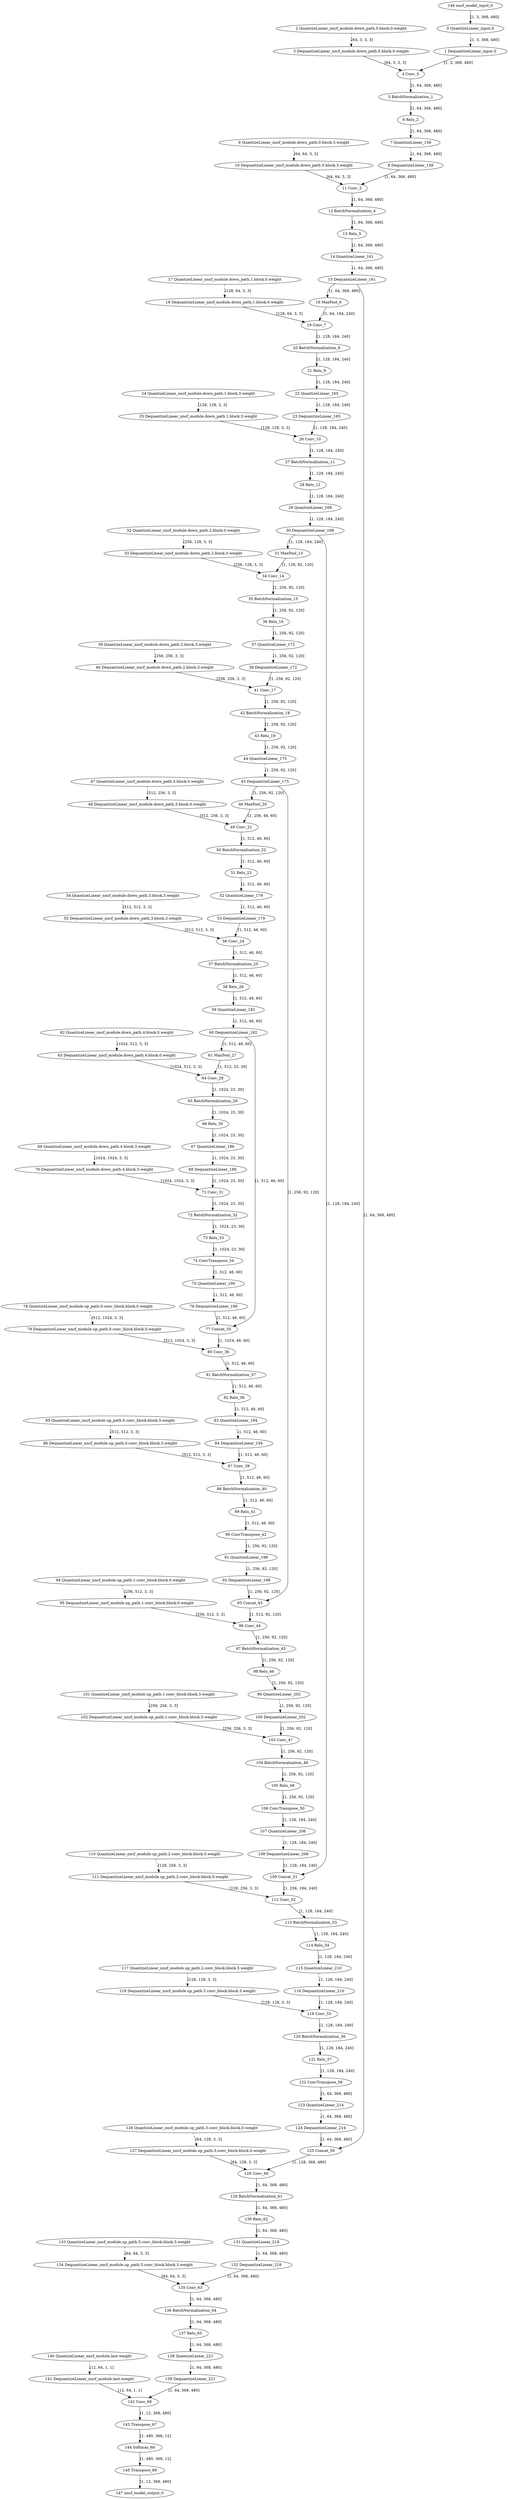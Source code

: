 strict digraph  {
"0 QuantizeLinear_input.0" [id=0, type=QuantizeLinear];
"1 DequantizeLinear_input.0" [id=1, type=DequantizeLinear];
"2 QuantizeLinear_nncf_module.down_path.0.block.0.weight" [id=2, type=QuantizeLinear];
"3 DequantizeLinear_nncf_module.down_path.0.block.0.weight" [id=3, type=DequantizeLinear];
"4 Conv_0" [id=4, type=Conv];
"5 BatchNormalization_1" [id=5, type=BatchNormalization];
"6 Relu_2" [id=6, type=Relu];
"7 QuantizeLinear_158" [id=7, type=QuantizeLinear];
"8 DequantizeLinear_158" [id=8, type=DequantizeLinear];
"9 QuantizeLinear_nncf_module.down_path.0.block.3.weight" [id=9, type=QuantizeLinear];
"10 DequantizeLinear_nncf_module.down_path.0.block.3.weight" [id=10, type=DequantizeLinear];
"11 Conv_3" [id=11, type=Conv];
"12 BatchNormalization_4" [id=12, type=BatchNormalization];
"13 Relu_5" [id=13, type=Relu];
"14 QuantizeLinear_161" [id=14, type=QuantizeLinear];
"15 DequantizeLinear_161" [id=15, type=DequantizeLinear];
"16 MaxPool_6" [id=16, type=MaxPool];
"17 QuantizeLinear_nncf_module.down_path.1.block.0.weight" [id=17, type=QuantizeLinear];
"18 DequantizeLinear_nncf_module.down_path.1.block.0.weight" [id=18, type=DequantizeLinear];
"19 Conv_7" [id=19, type=Conv];
"20 BatchNormalization_8" [id=20, type=BatchNormalization];
"21 Relu_9" [id=21, type=Relu];
"22 QuantizeLinear_165" [id=22, type=QuantizeLinear];
"23 DequantizeLinear_165" [id=23, type=DequantizeLinear];
"24 QuantizeLinear_nncf_module.down_path.1.block.3.weight" [id=24, type=QuantizeLinear];
"25 DequantizeLinear_nncf_module.down_path.1.block.3.weight" [id=25, type=DequantizeLinear];
"26 Conv_10" [id=26, type=Conv];
"27 BatchNormalization_11" [id=27, type=BatchNormalization];
"28 Relu_12" [id=28, type=Relu];
"29 QuantizeLinear_168" [id=29, type=QuantizeLinear];
"30 DequantizeLinear_168" [id=30, type=DequantizeLinear];
"31 MaxPool_13" [id=31, type=MaxPool];
"32 QuantizeLinear_nncf_module.down_path.2.block.0.weight" [id=32, type=QuantizeLinear];
"33 DequantizeLinear_nncf_module.down_path.2.block.0.weight" [id=33, type=DequantizeLinear];
"34 Conv_14" [id=34, type=Conv];
"35 BatchNormalization_15" [id=35, type=BatchNormalization];
"36 Relu_16" [id=36, type=Relu];
"37 QuantizeLinear_172" [id=37, type=QuantizeLinear];
"38 DequantizeLinear_172" [id=38, type=DequantizeLinear];
"39 QuantizeLinear_nncf_module.down_path.2.block.3.weight" [id=39, type=QuantizeLinear];
"40 DequantizeLinear_nncf_module.down_path.2.block.3.weight" [id=40, type=DequantizeLinear];
"41 Conv_17" [id=41, type=Conv];
"42 BatchNormalization_18" [id=42, type=BatchNormalization];
"43 Relu_19" [id=43, type=Relu];
"44 QuantizeLinear_175" [id=44, type=QuantizeLinear];
"45 DequantizeLinear_175" [id=45, type=DequantizeLinear];
"46 MaxPool_20" [id=46, type=MaxPool];
"47 QuantizeLinear_nncf_module.down_path.3.block.0.weight" [id=47, type=QuantizeLinear];
"48 DequantizeLinear_nncf_module.down_path.3.block.0.weight" [id=48, type=DequantizeLinear];
"49 Conv_21" [id=49, type=Conv];
"50 BatchNormalization_22" [id=50, type=BatchNormalization];
"51 Relu_23" [id=51, type=Relu];
"52 QuantizeLinear_179" [id=52, type=QuantizeLinear];
"53 DequantizeLinear_179" [id=53, type=DequantizeLinear];
"54 QuantizeLinear_nncf_module.down_path.3.block.3.weight" [id=54, type=QuantizeLinear];
"55 DequantizeLinear_nncf_module.down_path.3.block.3.weight" [id=55, type=DequantizeLinear];
"56 Conv_24" [id=56, type=Conv];
"57 BatchNormalization_25" [id=57, type=BatchNormalization];
"58 Relu_26" [id=58, type=Relu];
"59 QuantizeLinear_182" [id=59, type=QuantizeLinear];
"60 DequantizeLinear_182" [id=60, type=DequantizeLinear];
"61 MaxPool_27" [id=61, type=MaxPool];
"62 QuantizeLinear_nncf_module.down_path.4.block.0.weight" [id=62, type=QuantizeLinear];
"63 DequantizeLinear_nncf_module.down_path.4.block.0.weight" [id=63, type=DequantizeLinear];
"64 Conv_28" [id=64, type=Conv];
"65 BatchNormalization_29" [id=65, type=BatchNormalization];
"66 Relu_30" [id=66, type=Relu];
"67 QuantizeLinear_186" [id=67, type=QuantizeLinear];
"68 DequantizeLinear_186" [id=68, type=DequantizeLinear];
"69 QuantizeLinear_nncf_module.down_path.4.block.3.weight" [id=69, type=QuantizeLinear];
"70 DequantizeLinear_nncf_module.down_path.4.block.3.weight" [id=70, type=DequantizeLinear];
"71 Conv_31" [id=71, type=Conv];
"72 BatchNormalization_32" [id=72, type=BatchNormalization];
"73 Relu_33" [id=73, type=Relu];
"74 ConvTranspose_34" [id=74, type=ConvTranspose];
"75 QuantizeLinear_190" [id=75, type=QuantizeLinear];
"76 DequantizeLinear_190" [id=76, type=DequantizeLinear];
"77 Concat_35" [id=77, type=Concat];
"78 QuantizeLinear_nncf_module.up_path.0.conv_block.block.0.weight" [id=78, type=QuantizeLinear];
"79 DequantizeLinear_nncf_module.up_path.0.conv_block.block.0.weight" [id=79, type=DequantizeLinear];
"80 Conv_36" [id=80, type=Conv];
"81 BatchNormalization_37" [id=81, type=BatchNormalization];
"82 Relu_38" [id=82, type=Relu];
"83 QuantizeLinear_194" [id=83, type=QuantizeLinear];
"84 DequantizeLinear_194" [id=84, type=DequantizeLinear];
"85 QuantizeLinear_nncf_module.up_path.0.conv_block.block.3.weight" [id=85, type=QuantizeLinear];
"86 DequantizeLinear_nncf_module.up_path.0.conv_block.block.3.weight" [id=86, type=DequantizeLinear];
"87 Conv_39" [id=87, type=Conv];
"88 BatchNormalization_40" [id=88, type=BatchNormalization];
"89 Relu_41" [id=89, type=Relu];
"90 ConvTranspose_42" [id=90, type=ConvTranspose];
"91 QuantizeLinear_198" [id=91, type=QuantizeLinear];
"92 DequantizeLinear_198" [id=92, type=DequantizeLinear];
"93 Concat_43" [id=93, type=Concat];
"94 QuantizeLinear_nncf_module.up_path.1.conv_block.block.0.weight" [id=94, type=QuantizeLinear];
"95 DequantizeLinear_nncf_module.up_path.1.conv_block.block.0.weight" [id=95, type=DequantizeLinear];
"96 Conv_44" [id=96, type=Conv];
"97 BatchNormalization_45" [id=97, type=BatchNormalization];
"98 Relu_46" [id=98, type=Relu];
"99 QuantizeLinear_202" [id=99, type=QuantizeLinear];
"100 DequantizeLinear_202" [id=100, type=DequantizeLinear];
"101 QuantizeLinear_nncf_module.up_path.1.conv_block.block.3.weight" [id=101, type=QuantizeLinear];
"102 DequantizeLinear_nncf_module.up_path.1.conv_block.block.3.weight" [id=102, type=DequantizeLinear];
"103 Conv_47" [id=103, type=Conv];
"104 BatchNormalization_48" [id=104, type=BatchNormalization];
"105 Relu_49" [id=105, type=Relu];
"106 ConvTranspose_50" [id=106, type=ConvTranspose];
"107 QuantizeLinear_206" [id=107, type=QuantizeLinear];
"108 DequantizeLinear_206" [id=108, type=DequantizeLinear];
"109 Concat_51" [id=109, type=Concat];
"110 QuantizeLinear_nncf_module.up_path.2.conv_block.block.0.weight" [id=110, type=QuantizeLinear];
"111 DequantizeLinear_nncf_module.up_path.2.conv_block.block.0.weight" [id=111, type=DequantizeLinear];
"112 Conv_52" [id=112, type=Conv];
"113 BatchNormalization_53" [id=113, type=BatchNormalization];
"114 Relu_54" [id=114, type=Relu];
"115 QuantizeLinear_210" [id=115, type=QuantizeLinear];
"116 DequantizeLinear_210" [id=116, type=DequantizeLinear];
"117 QuantizeLinear_nncf_module.up_path.2.conv_block.block.3.weight" [id=117, type=QuantizeLinear];
"118 DequantizeLinear_nncf_module.up_path.2.conv_block.block.3.weight" [id=118, type=DequantizeLinear];
"119 Conv_55" [id=119, type=Conv];
"120 BatchNormalization_56" [id=120, type=BatchNormalization];
"121 Relu_57" [id=121, type=Relu];
"122 ConvTranspose_58" [id=122, type=ConvTranspose];
"123 QuantizeLinear_214" [id=123, type=QuantizeLinear];
"124 DequantizeLinear_214" [id=124, type=DequantizeLinear];
"125 Concat_59" [id=125, type=Concat];
"126 QuantizeLinear_nncf_module.up_path.3.conv_block.block.0.weight" [id=126, type=QuantizeLinear];
"127 DequantizeLinear_nncf_module.up_path.3.conv_block.block.0.weight" [id=127, type=DequantizeLinear];
"128 Conv_60" [id=128, type=Conv];
"129 BatchNormalization_61" [id=129, type=BatchNormalization];
"130 Relu_62" [id=130, type=Relu];
"131 QuantizeLinear_218" [id=131, type=QuantizeLinear];
"132 DequantizeLinear_218" [id=132, type=DequantizeLinear];
"133 QuantizeLinear_nncf_module.up_path.3.conv_block.block.3.weight" [id=133, type=QuantizeLinear];
"134 DequantizeLinear_nncf_module.up_path.3.conv_block.block.3.weight" [id=134, type=DequantizeLinear];
"135 Conv_63" [id=135, type=Conv];
"136 BatchNormalization_64" [id=136, type=BatchNormalization];
"137 Relu_65" [id=137, type=Relu];
"138 QuantizeLinear_221" [id=138, type=QuantizeLinear];
"139 DequantizeLinear_221" [id=139, type=DequantizeLinear];
"140 QuantizeLinear_nncf_module.last.weight" [id=140, type=QuantizeLinear];
"141 DequantizeLinear_nncf_module.last.weight" [id=141, type=DequantizeLinear];
"142 Conv_66" [id=142, type=Conv];
"143 Transpose_67" [id=143, type=Transpose];
"144 Softmax_68" [id=144, type=Softmax];
"145 Transpose_69" [id=145, type=Transpose];
"146 nncf_model_input_0" [id=146, type=nncf_model_input];
"147 nncf_model_output_0" [id=147, type=nncf_model_output];
"0 QuantizeLinear_input.0" -> "1 DequantizeLinear_input.0"  [label="[1, 3, 368, 480]", style=dashed];
"1 DequantizeLinear_input.0" -> "4 Conv_0"  [label="[1, 3, 368, 480]", style=solid];
"2 QuantizeLinear_nncf_module.down_path.0.block.0.weight" -> "3 DequantizeLinear_nncf_module.down_path.0.block.0.weight"  [label="[64, 3, 3, 3]", style=dashed];
"3 DequantizeLinear_nncf_module.down_path.0.block.0.weight" -> "4 Conv_0"  [label="[64, 3, 3, 3]", style=solid];
"4 Conv_0" -> "5 BatchNormalization_1"  [label="[1, 64, 368, 480]", style=solid];
"5 BatchNormalization_1" -> "6 Relu_2"  [label="[1, 64, 368, 480]", style=solid];
"6 Relu_2" -> "7 QuantizeLinear_158"  [label="[1, 64, 368, 480]", style=solid];
"7 QuantizeLinear_158" -> "8 DequantizeLinear_158"  [label="[1, 64, 368, 480]", style=dashed];
"8 DequantizeLinear_158" -> "11 Conv_3"  [label="[1, 64, 368, 480]", style=solid];
"9 QuantizeLinear_nncf_module.down_path.0.block.3.weight" -> "10 DequantizeLinear_nncf_module.down_path.0.block.3.weight"  [label="[64, 64, 3, 3]", style=dashed];
"10 DequantizeLinear_nncf_module.down_path.0.block.3.weight" -> "11 Conv_3"  [label="[64, 64, 3, 3]", style=solid];
"11 Conv_3" -> "12 BatchNormalization_4"  [label="[1, 64, 368, 480]", style=solid];
"12 BatchNormalization_4" -> "13 Relu_5"  [label="[1, 64, 368, 480]", style=solid];
"13 Relu_5" -> "14 QuantizeLinear_161"  [label="[1, 64, 368, 480]", style=solid];
"14 QuantizeLinear_161" -> "15 DequantizeLinear_161"  [label="[1, 64, 368, 480]", style=dashed];
"15 DequantizeLinear_161" -> "16 MaxPool_6"  [label="[1, 64, 368, 480]", style=solid];
"15 DequantizeLinear_161" -> "125 Concat_59"  [label="[1, 64, 368, 480]", style=solid];
"16 MaxPool_6" -> "19 Conv_7"  [label="[1, 64, 184, 240]", style=solid];
"17 QuantizeLinear_nncf_module.down_path.1.block.0.weight" -> "18 DequantizeLinear_nncf_module.down_path.1.block.0.weight"  [label="[128, 64, 3, 3]", style=dashed];
"18 DequantizeLinear_nncf_module.down_path.1.block.0.weight" -> "19 Conv_7"  [label="[128, 64, 3, 3]", style=solid];
"19 Conv_7" -> "20 BatchNormalization_8"  [label="[1, 128, 184, 240]", style=solid];
"20 BatchNormalization_8" -> "21 Relu_9"  [label="[1, 128, 184, 240]", style=solid];
"21 Relu_9" -> "22 QuantizeLinear_165"  [label="[1, 128, 184, 240]", style=solid];
"22 QuantizeLinear_165" -> "23 DequantizeLinear_165"  [label="[1, 128, 184, 240]", style=dashed];
"23 DequantizeLinear_165" -> "26 Conv_10"  [label="[1, 128, 184, 240]", style=solid];
"24 QuantizeLinear_nncf_module.down_path.1.block.3.weight" -> "25 DequantizeLinear_nncf_module.down_path.1.block.3.weight"  [label="[128, 128, 3, 3]", style=dashed];
"25 DequantizeLinear_nncf_module.down_path.1.block.3.weight" -> "26 Conv_10"  [label="[128, 128, 3, 3]", style=solid];
"26 Conv_10" -> "27 BatchNormalization_11"  [label="[1, 128, 184, 240]", style=solid];
"27 BatchNormalization_11" -> "28 Relu_12"  [label="[1, 128, 184, 240]", style=solid];
"28 Relu_12" -> "29 QuantizeLinear_168"  [label="[1, 128, 184, 240]", style=solid];
"29 QuantizeLinear_168" -> "30 DequantizeLinear_168"  [label="[1, 128, 184, 240]", style=dashed];
"30 DequantizeLinear_168" -> "31 MaxPool_13"  [label="[1, 128, 184, 240]", style=solid];
"30 DequantizeLinear_168" -> "109 Concat_51"  [label="[1, 128, 184, 240]", style=solid];
"31 MaxPool_13" -> "34 Conv_14"  [label="[1, 128, 92, 120]", style=solid];
"32 QuantizeLinear_nncf_module.down_path.2.block.0.weight" -> "33 DequantizeLinear_nncf_module.down_path.2.block.0.weight"  [label="[256, 128, 3, 3]", style=dashed];
"33 DequantizeLinear_nncf_module.down_path.2.block.0.weight" -> "34 Conv_14"  [label="[256, 128, 3, 3]", style=solid];
"34 Conv_14" -> "35 BatchNormalization_15"  [label="[1, 256, 92, 120]", style=solid];
"35 BatchNormalization_15" -> "36 Relu_16"  [label="[1, 256, 92, 120]", style=solid];
"36 Relu_16" -> "37 QuantizeLinear_172"  [label="[1, 256, 92, 120]", style=solid];
"37 QuantizeLinear_172" -> "38 DequantizeLinear_172"  [label="[1, 256, 92, 120]", style=dashed];
"38 DequantizeLinear_172" -> "41 Conv_17"  [label="[1, 256, 92, 120]", style=solid];
"39 QuantizeLinear_nncf_module.down_path.2.block.3.weight" -> "40 DequantizeLinear_nncf_module.down_path.2.block.3.weight"  [label="[256, 256, 3, 3]", style=dashed];
"40 DequantizeLinear_nncf_module.down_path.2.block.3.weight" -> "41 Conv_17"  [label="[256, 256, 3, 3]", style=solid];
"41 Conv_17" -> "42 BatchNormalization_18"  [label="[1, 256, 92, 120]", style=solid];
"42 BatchNormalization_18" -> "43 Relu_19"  [label="[1, 256, 92, 120]", style=solid];
"43 Relu_19" -> "44 QuantizeLinear_175"  [label="[1, 256, 92, 120]", style=solid];
"44 QuantizeLinear_175" -> "45 DequantizeLinear_175"  [label="[1, 256, 92, 120]", style=dashed];
"45 DequantizeLinear_175" -> "46 MaxPool_20"  [label="[1, 256, 92, 120]", style=solid];
"45 DequantizeLinear_175" -> "93 Concat_43"  [label="[1, 256, 92, 120]", style=solid];
"46 MaxPool_20" -> "49 Conv_21"  [label="[1, 256, 46, 60]", style=solid];
"47 QuantizeLinear_nncf_module.down_path.3.block.0.weight" -> "48 DequantizeLinear_nncf_module.down_path.3.block.0.weight"  [label="[512, 256, 3, 3]", style=dashed];
"48 DequantizeLinear_nncf_module.down_path.3.block.0.weight" -> "49 Conv_21"  [label="[512, 256, 3, 3]", style=solid];
"49 Conv_21" -> "50 BatchNormalization_22"  [label="[1, 512, 46, 60]", style=solid];
"50 BatchNormalization_22" -> "51 Relu_23"  [label="[1, 512, 46, 60]", style=solid];
"51 Relu_23" -> "52 QuantizeLinear_179"  [label="[1, 512, 46, 60]", style=solid];
"52 QuantizeLinear_179" -> "53 DequantizeLinear_179"  [label="[1, 512, 46, 60]", style=dashed];
"53 DequantizeLinear_179" -> "56 Conv_24"  [label="[1, 512, 46, 60]", style=solid];
"54 QuantizeLinear_nncf_module.down_path.3.block.3.weight" -> "55 DequantizeLinear_nncf_module.down_path.3.block.3.weight"  [label="[512, 512, 3, 3]", style=dashed];
"55 DequantizeLinear_nncf_module.down_path.3.block.3.weight" -> "56 Conv_24"  [label="[512, 512, 3, 3]", style=solid];
"56 Conv_24" -> "57 BatchNormalization_25"  [label="[1, 512, 46, 60]", style=solid];
"57 BatchNormalization_25" -> "58 Relu_26"  [label="[1, 512, 46, 60]", style=solid];
"58 Relu_26" -> "59 QuantizeLinear_182"  [label="[1, 512, 46, 60]", style=solid];
"59 QuantizeLinear_182" -> "60 DequantizeLinear_182"  [label="[1, 512, 46, 60]", style=dashed];
"60 DequantizeLinear_182" -> "61 MaxPool_27"  [label="[1, 512, 46, 60]", style=solid];
"60 DequantizeLinear_182" -> "77 Concat_35"  [label="[1, 512, 46, 60]", style=solid];
"61 MaxPool_27" -> "64 Conv_28"  [label="[1, 512, 23, 30]", style=solid];
"62 QuantizeLinear_nncf_module.down_path.4.block.0.weight" -> "63 DequantizeLinear_nncf_module.down_path.4.block.0.weight"  [label="[1024, 512, 3, 3]", style=dashed];
"63 DequantizeLinear_nncf_module.down_path.4.block.0.weight" -> "64 Conv_28"  [label="[1024, 512, 3, 3]", style=solid];
"64 Conv_28" -> "65 BatchNormalization_29"  [label="[1, 1024, 23, 30]", style=solid];
"65 BatchNormalization_29" -> "66 Relu_30"  [label="[1, 1024, 23, 30]", style=solid];
"66 Relu_30" -> "67 QuantizeLinear_186"  [label="[1, 1024, 23, 30]", style=solid];
"67 QuantizeLinear_186" -> "68 DequantizeLinear_186"  [label="[1, 1024, 23, 30]", style=dashed];
"68 DequantizeLinear_186" -> "71 Conv_31"  [label="[1, 1024, 23, 30]", style=solid];
"69 QuantizeLinear_nncf_module.down_path.4.block.3.weight" -> "70 DequantizeLinear_nncf_module.down_path.4.block.3.weight"  [label="[1024, 1024, 3, 3]", style=dashed];
"70 DequantizeLinear_nncf_module.down_path.4.block.3.weight" -> "71 Conv_31"  [label="[1024, 1024, 3, 3]", style=solid];
"71 Conv_31" -> "72 BatchNormalization_32"  [label="[1, 1024, 23, 30]", style=solid];
"72 BatchNormalization_32" -> "73 Relu_33"  [label="[1, 1024, 23, 30]", style=solid];
"73 Relu_33" -> "74 ConvTranspose_34"  [label="[1, 1024, 23, 30]", style=solid];
"74 ConvTranspose_34" -> "75 QuantizeLinear_190"  [label="[1, 512, 46, 60]", style=solid];
"75 QuantizeLinear_190" -> "76 DequantizeLinear_190"  [label="[1, 512, 46, 60]", style=dashed];
"76 DequantizeLinear_190" -> "77 Concat_35"  [label="[1, 512, 46, 60]", style=solid];
"77 Concat_35" -> "80 Conv_36"  [label="[1, 1024, 46, 60]", style=solid];
"78 QuantizeLinear_nncf_module.up_path.0.conv_block.block.0.weight" -> "79 DequantizeLinear_nncf_module.up_path.0.conv_block.block.0.weight"  [label="[512, 1024, 3, 3]", style=dashed];
"79 DequantizeLinear_nncf_module.up_path.0.conv_block.block.0.weight" -> "80 Conv_36"  [label="[512, 1024, 3, 3]", style=solid];
"80 Conv_36" -> "81 BatchNormalization_37"  [label="[1, 512, 46, 60]", style=solid];
"81 BatchNormalization_37" -> "82 Relu_38"  [label="[1, 512, 46, 60]", style=solid];
"82 Relu_38" -> "83 QuantizeLinear_194"  [label="[1, 512, 46, 60]", style=solid];
"83 QuantizeLinear_194" -> "84 DequantizeLinear_194"  [label="[1, 512, 46, 60]", style=dashed];
"84 DequantizeLinear_194" -> "87 Conv_39"  [label="[1, 512, 46, 60]", style=solid];
"85 QuantizeLinear_nncf_module.up_path.0.conv_block.block.3.weight" -> "86 DequantizeLinear_nncf_module.up_path.0.conv_block.block.3.weight"  [label="[512, 512, 3, 3]", style=dashed];
"86 DequantizeLinear_nncf_module.up_path.0.conv_block.block.3.weight" -> "87 Conv_39"  [label="[512, 512, 3, 3]", style=solid];
"87 Conv_39" -> "88 BatchNormalization_40"  [label="[1, 512, 46, 60]", style=solid];
"88 BatchNormalization_40" -> "89 Relu_41"  [label="[1, 512, 46, 60]", style=solid];
"89 Relu_41" -> "90 ConvTranspose_42"  [label="[1, 512, 46, 60]", style=solid];
"90 ConvTranspose_42" -> "91 QuantizeLinear_198"  [label="[1, 256, 92, 120]", style=solid];
"91 QuantizeLinear_198" -> "92 DequantizeLinear_198"  [label="[1, 256, 92, 120]", style=dashed];
"92 DequantizeLinear_198" -> "93 Concat_43"  [label="[1, 256, 92, 120]", style=solid];
"93 Concat_43" -> "96 Conv_44"  [label="[1, 512, 92, 120]", style=solid];
"94 QuantizeLinear_nncf_module.up_path.1.conv_block.block.0.weight" -> "95 DequantizeLinear_nncf_module.up_path.1.conv_block.block.0.weight"  [label="[256, 512, 3, 3]", style=dashed];
"95 DequantizeLinear_nncf_module.up_path.1.conv_block.block.0.weight" -> "96 Conv_44"  [label="[256, 512, 3, 3]", style=solid];
"96 Conv_44" -> "97 BatchNormalization_45"  [label="[1, 256, 92, 120]", style=solid];
"97 BatchNormalization_45" -> "98 Relu_46"  [label="[1, 256, 92, 120]", style=solid];
"98 Relu_46" -> "99 QuantizeLinear_202"  [label="[1, 256, 92, 120]", style=solid];
"99 QuantizeLinear_202" -> "100 DequantizeLinear_202"  [label="[1, 256, 92, 120]", style=dashed];
"100 DequantizeLinear_202" -> "103 Conv_47"  [label="[1, 256, 92, 120]", style=solid];
"101 QuantizeLinear_nncf_module.up_path.1.conv_block.block.3.weight" -> "102 DequantizeLinear_nncf_module.up_path.1.conv_block.block.3.weight"  [label="[256, 256, 3, 3]", style=dashed];
"102 DequantizeLinear_nncf_module.up_path.1.conv_block.block.3.weight" -> "103 Conv_47"  [label="[256, 256, 3, 3]", style=solid];
"103 Conv_47" -> "104 BatchNormalization_48"  [label="[1, 256, 92, 120]", style=solid];
"104 BatchNormalization_48" -> "105 Relu_49"  [label="[1, 256, 92, 120]", style=solid];
"105 Relu_49" -> "106 ConvTranspose_50"  [label="[1, 256, 92, 120]", style=solid];
"106 ConvTranspose_50" -> "107 QuantizeLinear_206"  [label="[1, 128, 184, 240]", style=solid];
"107 QuantizeLinear_206" -> "108 DequantizeLinear_206"  [label="[1, 128, 184, 240]", style=dashed];
"108 DequantizeLinear_206" -> "109 Concat_51"  [label="[1, 128, 184, 240]", style=solid];
"109 Concat_51" -> "112 Conv_52"  [label="[1, 256, 184, 240]", style=solid];
"110 QuantizeLinear_nncf_module.up_path.2.conv_block.block.0.weight" -> "111 DequantizeLinear_nncf_module.up_path.2.conv_block.block.0.weight"  [label="[128, 256, 3, 3]", style=dashed];
"111 DequantizeLinear_nncf_module.up_path.2.conv_block.block.0.weight" -> "112 Conv_52"  [label="[128, 256, 3, 3]", style=solid];
"112 Conv_52" -> "113 BatchNormalization_53"  [label="[1, 128, 184, 240]", style=solid];
"113 BatchNormalization_53" -> "114 Relu_54"  [label="[1, 128, 184, 240]", style=solid];
"114 Relu_54" -> "115 QuantizeLinear_210"  [label="[1, 128, 184, 240]", style=solid];
"115 QuantizeLinear_210" -> "116 DequantizeLinear_210"  [label="[1, 128, 184, 240]", style=dashed];
"116 DequantizeLinear_210" -> "119 Conv_55"  [label="[1, 128, 184, 240]", style=solid];
"117 QuantizeLinear_nncf_module.up_path.2.conv_block.block.3.weight" -> "118 DequantizeLinear_nncf_module.up_path.2.conv_block.block.3.weight"  [label="[128, 128, 3, 3]", style=dashed];
"118 DequantizeLinear_nncf_module.up_path.2.conv_block.block.3.weight" -> "119 Conv_55"  [label="[128, 128, 3, 3]", style=solid];
"119 Conv_55" -> "120 BatchNormalization_56"  [label="[1, 128, 184, 240]", style=solid];
"120 BatchNormalization_56" -> "121 Relu_57"  [label="[1, 128, 184, 240]", style=solid];
"121 Relu_57" -> "122 ConvTranspose_58"  [label="[1, 128, 184, 240]", style=solid];
"122 ConvTranspose_58" -> "123 QuantizeLinear_214"  [label="[1, 64, 368, 480]", style=solid];
"123 QuantizeLinear_214" -> "124 DequantizeLinear_214"  [label="[1, 64, 368, 480]", style=dashed];
"124 DequantizeLinear_214" -> "125 Concat_59"  [label="[1, 64, 368, 480]", style=solid];
"125 Concat_59" -> "128 Conv_60"  [label="[1, 128, 368, 480]", style=solid];
"126 QuantizeLinear_nncf_module.up_path.3.conv_block.block.0.weight" -> "127 DequantizeLinear_nncf_module.up_path.3.conv_block.block.0.weight"  [label="[64, 128, 3, 3]", style=dashed];
"127 DequantizeLinear_nncf_module.up_path.3.conv_block.block.0.weight" -> "128 Conv_60"  [label="[64, 128, 3, 3]", style=solid];
"128 Conv_60" -> "129 BatchNormalization_61"  [label="[1, 64, 368, 480]", style=solid];
"129 BatchNormalization_61" -> "130 Relu_62"  [label="[1, 64, 368, 480]", style=solid];
"130 Relu_62" -> "131 QuantizeLinear_218"  [label="[1, 64, 368, 480]", style=solid];
"131 QuantizeLinear_218" -> "132 DequantizeLinear_218"  [label="[1, 64, 368, 480]", style=dashed];
"132 DequantizeLinear_218" -> "135 Conv_63"  [label="[1, 64, 368, 480]", style=solid];
"133 QuantizeLinear_nncf_module.up_path.3.conv_block.block.3.weight" -> "134 DequantizeLinear_nncf_module.up_path.3.conv_block.block.3.weight"  [label="[64, 64, 3, 3]", style=dashed];
"134 DequantizeLinear_nncf_module.up_path.3.conv_block.block.3.weight" -> "135 Conv_63"  [label="[64, 64, 3, 3]", style=solid];
"135 Conv_63" -> "136 BatchNormalization_64"  [label="[1, 64, 368, 480]", style=solid];
"136 BatchNormalization_64" -> "137 Relu_65"  [label="[1, 64, 368, 480]", style=solid];
"137 Relu_65" -> "138 QuantizeLinear_221"  [label="[1, 64, 368, 480]", style=solid];
"138 QuantizeLinear_221" -> "139 DequantizeLinear_221"  [label="[1, 64, 368, 480]", style=dashed];
"139 DequantizeLinear_221" -> "142 Conv_66"  [label="[1, 64, 368, 480]", style=solid];
"140 QuantizeLinear_nncf_module.last.weight" -> "141 DequantizeLinear_nncf_module.last.weight"  [label="[12, 64, 1, 1]", style=dashed];
"141 DequantizeLinear_nncf_module.last.weight" -> "142 Conv_66"  [label="[12, 64, 1, 1]", style=solid];
"142 Conv_66" -> "143 Transpose_67"  [label="[1, 12, 368, 480]", style=solid];
"143 Transpose_67" -> "144 Softmax_68"  [label="[1, 480, 368, 12]", style=solid];
"144 Softmax_68" -> "145 Transpose_69"  [label="[1, 480, 368, 12]", style=solid];
"145 Transpose_69" -> "147 nncf_model_output_0"  [label="[1, 12, 368, 480]", style=solid];
"146 nncf_model_input_0" -> "0 QuantizeLinear_input.0"  [label="[1, 3, 368, 480]", style=solid];
}
